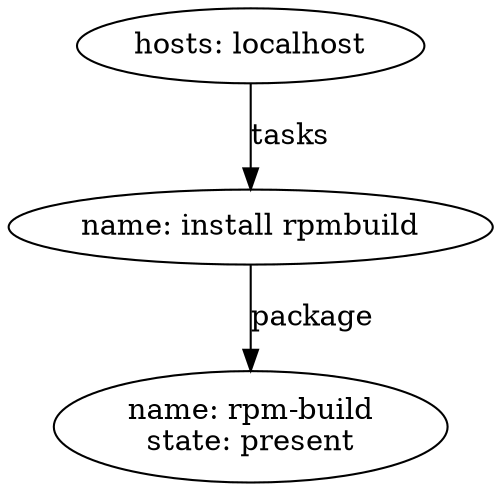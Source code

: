 digraph graphname {
2101 [label="name: rpm-build\nstate: present\n"];
2100 [label="name: install rpmbuild\n"];
2100 -> 2101 [label="package"];
2099 [label="hosts: localhost\n"];
2099 -> 2100 [label="tasks"];
}
